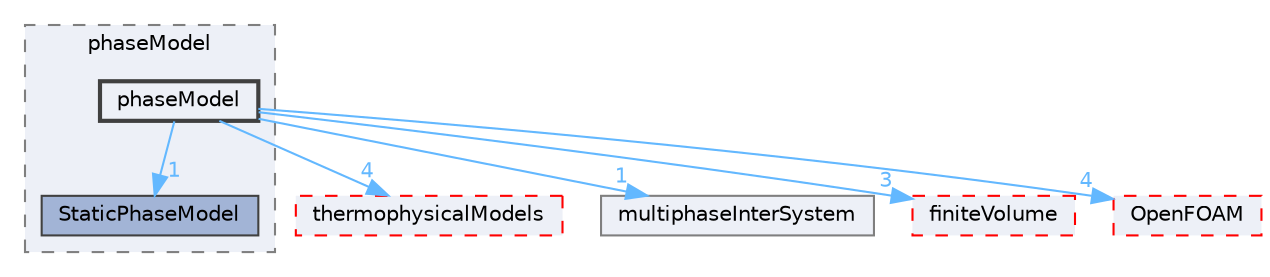digraph "src/phaseSystemModels/multiphaseInter/phasesSystem/phaseModel/phaseModel"
{
 // LATEX_PDF_SIZE
  bgcolor="transparent";
  edge [fontname=Helvetica,fontsize=10,labelfontname=Helvetica,labelfontsize=10];
  node [fontname=Helvetica,fontsize=10,shape=box,height=0.2,width=0.4];
  compound=true
  subgraph clusterdir_c421ec4c32348529fac9d8d51e14f978 {
    graph [ bgcolor="#edf0f7", pencolor="grey50", label="phaseModel", fontname=Helvetica,fontsize=10 style="filled,dashed", URL="dir_c421ec4c32348529fac9d8d51e14f978.html",tooltip=""]
  dir_fb5dabf37c442a2b85f5c45eee22536b [label="StaticPhaseModel", fillcolor="#a2b4d6", color="grey25", style="filled", URL="dir_fb5dabf37c442a2b85f5c45eee22536b.html",tooltip=""];
  dir_9baf281369e5698d0892f77b597c4d33 [label="phaseModel", fillcolor="#edf0f7", color="grey25", style="filled,bold", URL="dir_9baf281369e5698d0892f77b597c4d33.html",tooltip=""];
  }
  dir_2778d089ec5c4f66810b11f753867003 [label="thermophysicalModels", fillcolor="#edf0f7", color="red", style="filled,dashed", URL="dir_2778d089ec5c4f66810b11f753867003.html",tooltip=""];
  dir_8db67793dc6162db50b0e8f788e6cae6 [label="multiphaseInterSystem", fillcolor="#edf0f7", color="grey50", style="filled", URL="dir_8db67793dc6162db50b0e8f788e6cae6.html",tooltip=""];
  dir_9bd15774b555cf7259a6fa18f99fe99b [label="finiteVolume", fillcolor="#edf0f7", color="red", style="filled,dashed", URL="dir_9bd15774b555cf7259a6fa18f99fe99b.html",tooltip=""];
  dir_c5473ff19b20e6ec4dfe5c310b3778a8 [label="OpenFOAM", fillcolor="#edf0f7", color="red", style="filled,dashed", URL="dir_c5473ff19b20e6ec4dfe5c310b3778a8.html",tooltip=""];
  dir_9baf281369e5698d0892f77b597c4d33->dir_2778d089ec5c4f66810b11f753867003 [headlabel="4", labeldistance=1.5 headhref="dir_002893_004022.html" href="dir_002893_004022.html" color="steelblue1" fontcolor="steelblue1"];
  dir_9baf281369e5698d0892f77b597c4d33->dir_8db67793dc6162db50b0e8f788e6cae6 [headlabel="1", labeldistance=1.5 headhref="dir_002893_002487.html" href="dir_002893_002487.html" color="steelblue1" fontcolor="steelblue1"];
  dir_9baf281369e5698d0892f77b597c4d33->dir_9bd15774b555cf7259a6fa18f99fe99b [headlabel="3", labeldistance=1.5 headhref="dir_002893_001387.html" href="dir_002893_001387.html" color="steelblue1" fontcolor="steelblue1"];
  dir_9baf281369e5698d0892f77b597c4d33->dir_c5473ff19b20e6ec4dfe5c310b3778a8 [headlabel="4", labeldistance=1.5 headhref="dir_002893_002695.html" href="dir_002893_002695.html" color="steelblue1" fontcolor="steelblue1"];
  dir_9baf281369e5698d0892f77b597c4d33->dir_fb5dabf37c442a2b85f5c45eee22536b [headlabel="1", labeldistance=1.5 headhref="dir_002893_003759.html" href="dir_002893_003759.html" color="steelblue1" fontcolor="steelblue1"];
}
